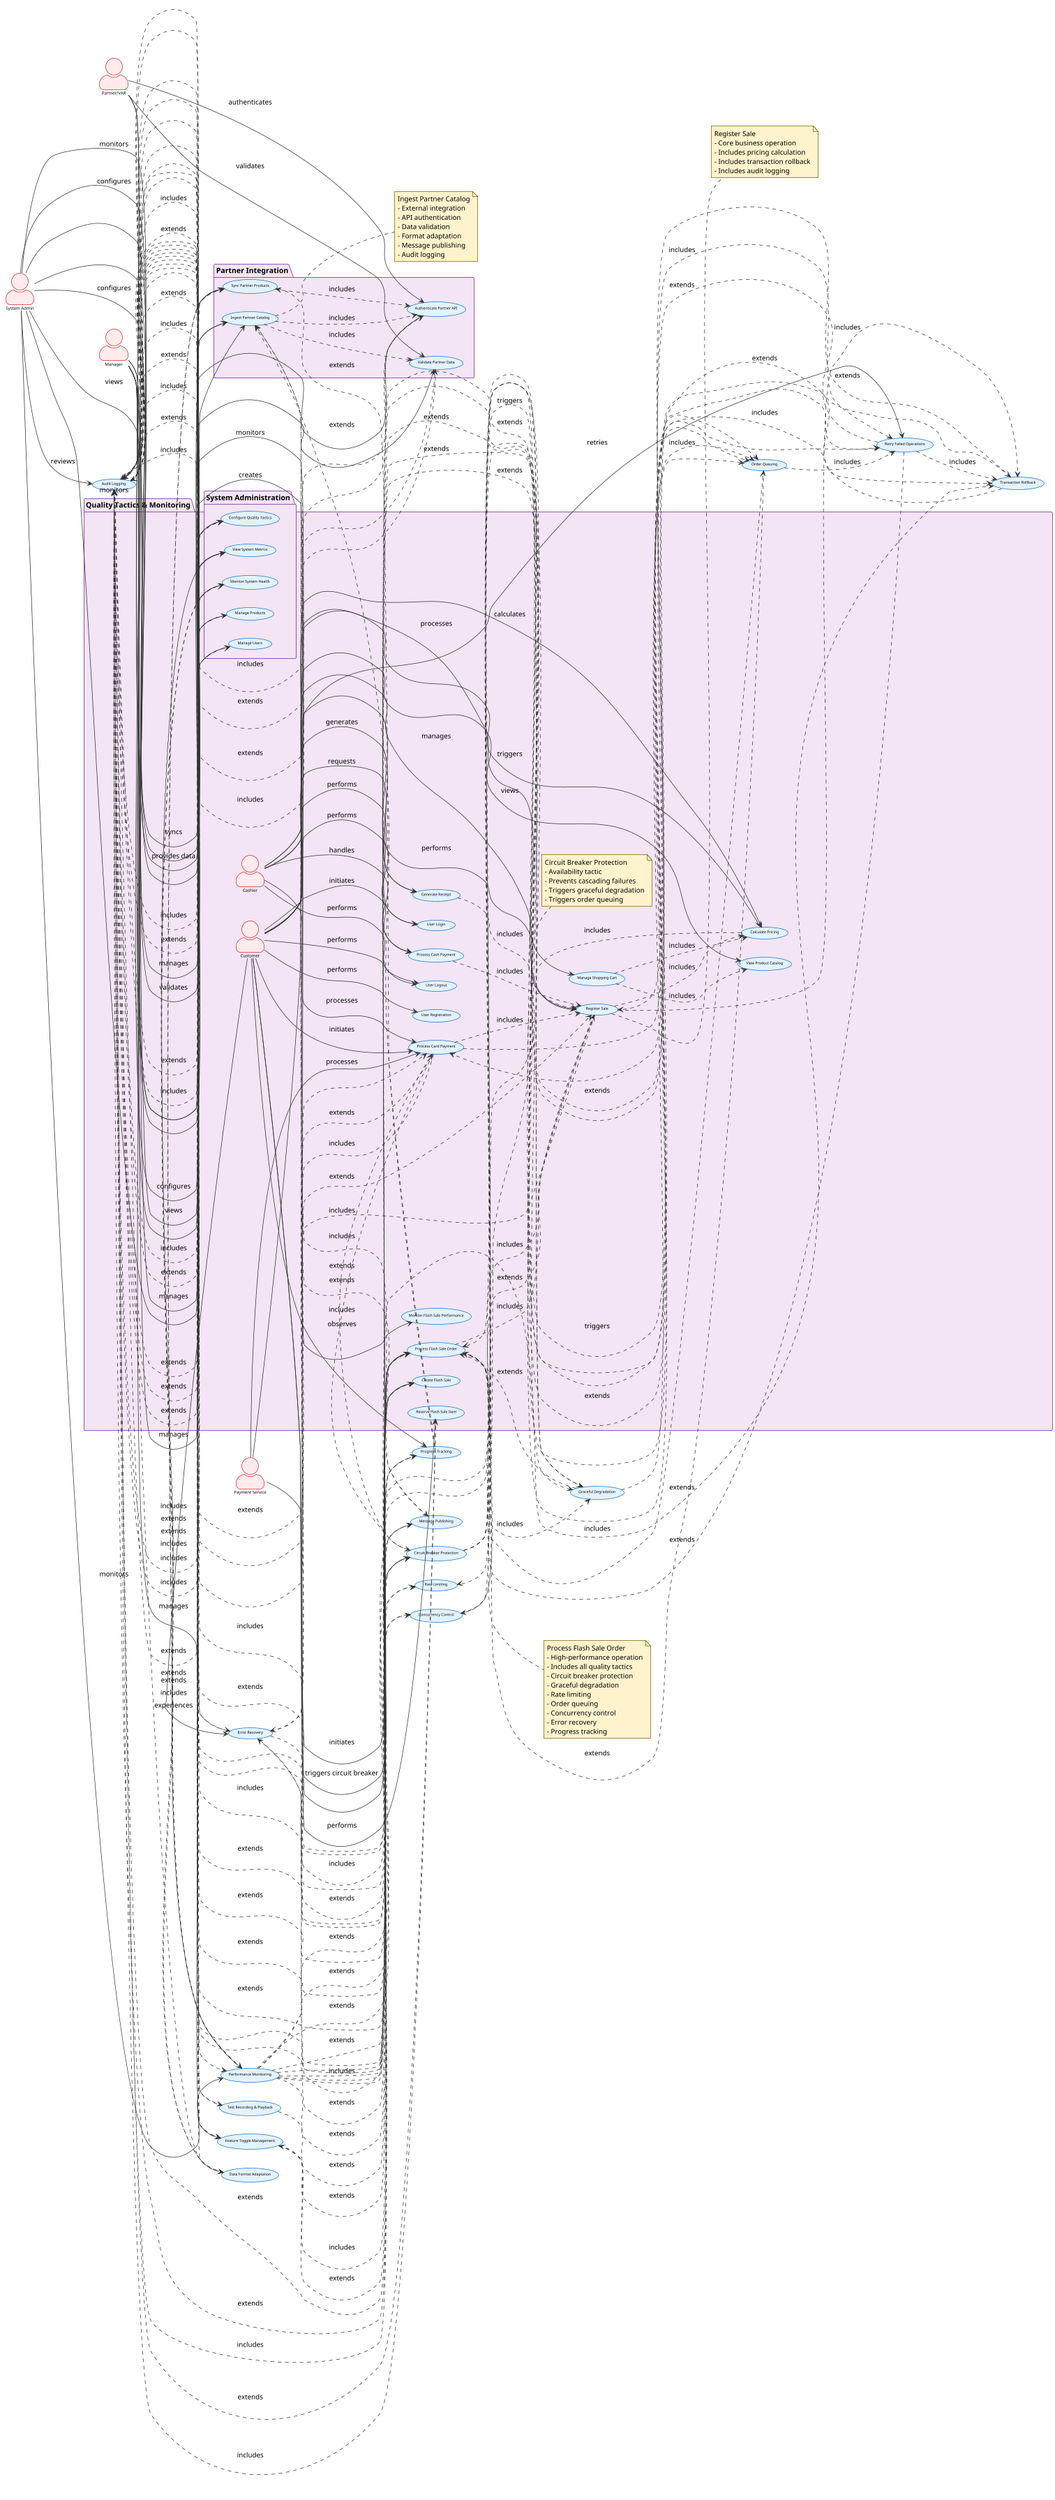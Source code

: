 @startuml Use Case Diagram - Retail Management System

!theme plain
skinparam usecaseStyle rectangle
skinparam actorStyle awesome

' Optimized for 4096px limit
skinparam dpi 72
skinparam scale 0.3
skinparam usecaseFontSize 7
skinparam usecaseFontStyle normal
skinparam usecaseBackgroundColor #E3F2FD
skinparam usecaseBorderColor #1976D2
skinparam usecaseBorderThickness 1
skinparam actorFontSize 8
skinparam actorFontStyle normal
skinparam actorBackgroundColor #FFEBEE
skinparam actorBorderColor #D32F2F
skinparam actorBorderThickness 1
skinparam packageBackgroundColor #F3E5F5
skinparam packageBorderColor #7B1FA2
skinparam packageBorderThickness 1
skinparam noteBackgroundColor #FFF3CD
skinparam noteBorderColor #856404
skinparam noteBorderThickness 1
skinparam arrowColor #333333
skinparam arrowThickness 1

left to right direction

actor "Customer" as Customer
actor "Cashier" as Cashier
actor "Manager" as Manager
actor "System Admin" as Admin
actor "Partner/VAR" as Partner
actor "Payment Service" as PaymentService

package "Core Retail Operations" {
    usecase "Register Sale" as UC1
    usecase "Process Cash Payment" as UC2
    usecase "Process Card Payment" as UC3
    usecase "Manage Shopping Cart" as UC4
    usecase "View Product Catalog" as UC5
    usecase "Calculate Pricing" as UC6
    usecase "Generate Receipt" as UC7
    usecase "User Registration" as UC8
    usecase "User Login" as UC9
    usecase "User Logout" as UC10
}

package "Flash Sale Operations" {
    usecase "Create Flash Sale" as UC11
    usecase "Reserve Flash Sale Item" as UC12
    usecase "Process Flash Sale Order" as UC13
    usecase "Monitor Flash Sale Performance" as UC14
}

package "Partner Integration" {
    usecase "Authenticate Partner API" as UC15
    usecase "Ingest Partner Catalog" as UC16
    usecase "Sync Partner Products" as UC17
    usecase "Validate Partner Data" as UC18
}

package "Quality Tactics & Monitoring" {
    usecase "Circuit Breaker Protection" as UC19
    usecase "Graceful Degradation" as UC20
    usecase "Transaction Rollback" as UC21
    usecase "Retry Failed Operations" as UC22
    usecase "Rate Limiting" as UC23
    usecase "Order Queuing" as UC24
    usecase "Concurrency Control" as UC25
    usecase "Feature Toggle Management" as UC26
    usecase "Data Format Adaptation" as UC27
    usecase "Message Publishing" as UC28
    usecase "Test Recording & Playback" as UC29
    usecase "Error Recovery" as UC30
    usecase "Progress Tracking" as UC31
    usecase "Audit Logging" as UC32
    usecase "Performance Monitoring" as UC33
}

package "System Administration" {
    usecase "Manage Users" as UC34
    usecase "Manage Products" as UC35
    usecase "View System Metrics" as UC36
    usecase "Configure Quality Tactics" as UC37
    usecase "Monitor System Health" as UC38
}

' Customer relationships
Customer --> UC1 : performs
Customer --> UC2 : initiates
Customer --> UC3 : initiates
Customer --> UC4 : manages
Customer --> UC5 : views
Customer --> UC6 : triggers
Customer --> UC7 : requests
Customer --> UC8 : performs
Customer --> UC9 : performs
Customer --> UC10 : performs
Customer --> UC12 : performs
Customer --> UC13 : initiates
Customer --> UC30 : experiences
Customer --> UC31 : observes

' Cashier relationships
Cashier --> UC1 : processes
Cashier --> UC2 : handles
Cashier --> UC3 : processes
Cashier --> UC6 : calculates
Cashier --> UC7 : generates
Cashier --> UC9 : performs
Cashier --> UC10 : performs

' Manager relationships
Manager --> UC11 : creates
Manager --> UC14 : monitors
Manager --> UC26 : manages
Manager --> UC34 : manages
Manager --> UC35 : manages
Manager --> UC36 : views
Manager --> UC37 : configures

' Admin relationships
Admin --> UC15 : manages
Admin --> UC16 : configures
Admin --> UC17 : monitors
Admin --> UC18 : validates
Admin --> UC32 : reviews
Admin --> UC33 : monitors
Admin --> UC36 : views
Admin --> UC37 : configures
Admin --> UC38 : monitors

' Partner relationships
Partner --> UC15 : authenticates
Partner --> UC16 : provides data
Partner --> UC17 : syncs
Partner --> UC18 : validates

' PaymentService relationships
PaymentService --> UC3 : processes
PaymentService --> UC19 : triggers circuit breaker
PaymentService --> UC22 : retries

' Include relationships
UC1 ..> UC6 : includes
UC1 ..> UC21 : includes
UC1 ..> UC25 : includes
UC1 ..> UC32 : includes

UC2 ..> UC1 : includes
UC3 ..> UC1 : includes
UC3 ..> UC19 : includes
UC3 ..> UC22 : includes
UC3 ..> UC30 : includes

UC4 ..> UC5 : includes
UC4 ..> UC6 : includes

UC6 ..> UC23 : includes

UC7 ..> UC1 : includes

UC11 ..> UC26 : includes
UC11 ..> UC32 : includes

UC12 ..> UC25 : includes
UC12 ..> UC32 : includes

UC13 ..> UC1 : includes
UC13 ..> UC19 : includes
UC13 ..> UC20 : includes
UC13 ..> UC23 : includes
UC13 ..> UC24 : includes
UC13 ..> UC25 : includes
UC13 ..> UC30 : includes
UC13 ..> UC31 : includes

UC15 ..> UC32 : includes

UC16 ..> UC15 : includes
UC16 ..> UC18 : includes
UC16 ..> UC27 : includes
UC16 ..> UC28 : includes
UC16 ..> UC32 : includes

UC17 ..> UC15 : includes
UC17 ..> UC27 : includes
UC17 ..> UC32 : includes

UC18 ..> UC32 : includes

UC19 ..> UC20 : triggers
UC19 ..> UC24 : triggers

UC20 ..> UC24 : includes

UC22 ..> UC21 : includes

UC24 ..> UC22 : includes

UC25 ..> UC21 : includes

UC26 ..> UC32 : includes

UC27 ..> UC32 : includes

UC28 ..> UC32 : includes

UC29 ..> UC32 : includes

UC30 ..> UC31 : includes
UC30 ..> UC32 : includes

UC31 ..> UC32 : includes

UC34 ..> UC32 : includes
UC35 ..> UC32 : includes
UC36 ..> UC33 : includes
UC37 ..> UC32 : includes
UC38 ..> UC33 : includes

' Extend relationships
UC30 ..> UC3 : extends
UC30 ..> UC13 : extends
UC31 ..> UC13 : extends
UC31 ..> UC16 : extends
UC31 ..> UC17 : extends

UC19 ..> UC3 : extends
UC19 ..> UC13 : extends

UC20 ..> UC13 : extends

UC21 ..> UC1 : extends
UC21 ..> UC13 : extends

UC22 ..> UC3 : extends
UC22 ..> UC13 : extends

UC23 ..> UC13 : extends

UC24 ..> UC13 : extends

UC25 ..> UC1 : extends
UC25 ..> UC12 : extends
UC25 ..> UC13 : extends

UC26 ..> UC11 : extends
UC26 ..> UC13 : extends

UC27 ..> UC16 : extends
UC27 ..> UC17 : extends

UC28 ..> UC16 : extends

UC29 ..> UC13 : extends

UC32 ..> UC1 : extends
UC32 ..> UC3 : extends
UC32 ..> UC11 : extends
UC32 ..> UC12 : extends
UC32 ..> UC13 : extends
UC32 ..> UC15 : extends
UC32 ..> UC16 : extends
UC32 ..> UC17 : extends
UC32 ..> UC18 : extends
UC32 ..> UC19 : extends
UC32 ..> UC20 : extends
UC32 ..> UC21 : extends
UC32 ..> UC22 : extends
UC32 ..> UC23 : extends
UC32 ..> UC24 : extends
UC32 ..> UC25 : extends
UC32 ..> UC26 : extends
UC32 ..> UC27 : extends
UC32 ..> UC28 : extends
UC32 ..> UC29 : extends
UC32 ..> UC30 : extends
UC32 ..> UC31 : extends
UC32 ..> UC33 : extends
UC32 ..> UC34 : extends
UC32 ..> UC35 : extends
UC32 ..> UC36 : extends
UC32 ..> UC37 : extends
UC32 ..> UC38 : extends

UC33 ..> UC13 : extends
UC33 ..> UC19 : extends
UC33 ..> UC20 : extends
UC33 ..> UC21 : extends
UC33 ..> UC22 : extends
UC33 ..> UC23 : extends
UC33 ..> UC24 : extends
UC33 ..> UC25 : extends
UC33 ..> UC28 : extends
UC33 ..> UC36 : extends
UC33 ..> UC38 : extends

note right of UC1
  Register Sale
  - Core business operation
  - Includes pricing calculation
  - Includes transaction rollback
  - Includes audit logging
end note

note right of UC13
  Process Flash Sale Order
  - High-performance operation
  - Includes all quality tactics
  - Circuit breaker protection
  - Graceful degradation
  - Rate limiting
  - Order queuing
  - Concurrency control
  - Error recovery
  - Progress tracking
end note

note right of UC16
  Ingest Partner Catalog
  - External integration
  - API authentication
  - Data validation
  - Format adaptation
  - Message publishing
  - Audit logging
end note

note right of UC19
  Circuit Breaker Protection
  - Availability tactic
  - Prevents cascading failures
  - Triggers graceful degradation
  - Triggers order queuing
end note

@enduml
